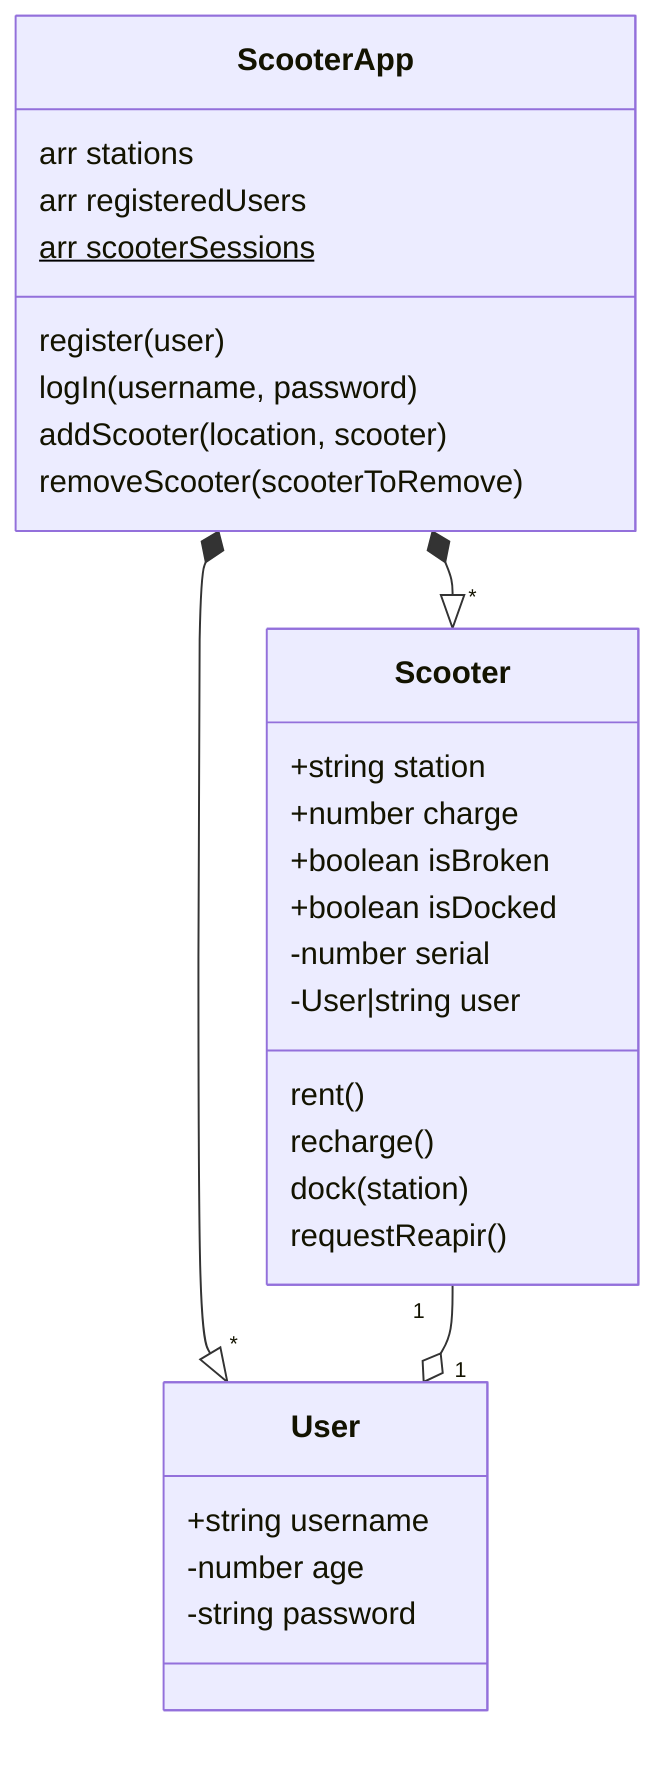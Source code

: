 classDiagram
    ScooterApp *--|> "*" User
    ScooterApp *--|> "*" Scooter

    Scooter "1" --o "1" User

    class Scooter {
        +string station
        +number charge
        +boolean isBroken
        +boolean isDocked

        -number serial
        -User|string user

        rent()
        recharge()
        dock(station)
        requestReapir()
    }

    class User {
        +string username

        -number age
        -string password
    }

    class ScooterApp {
        arr stations
        arr registeredUsers
        arr scooterSessions$

        register(user)
        logIn(username, password)
        addScooter(location, scooter)
        removeScooter(scooterToRemove)
    }
